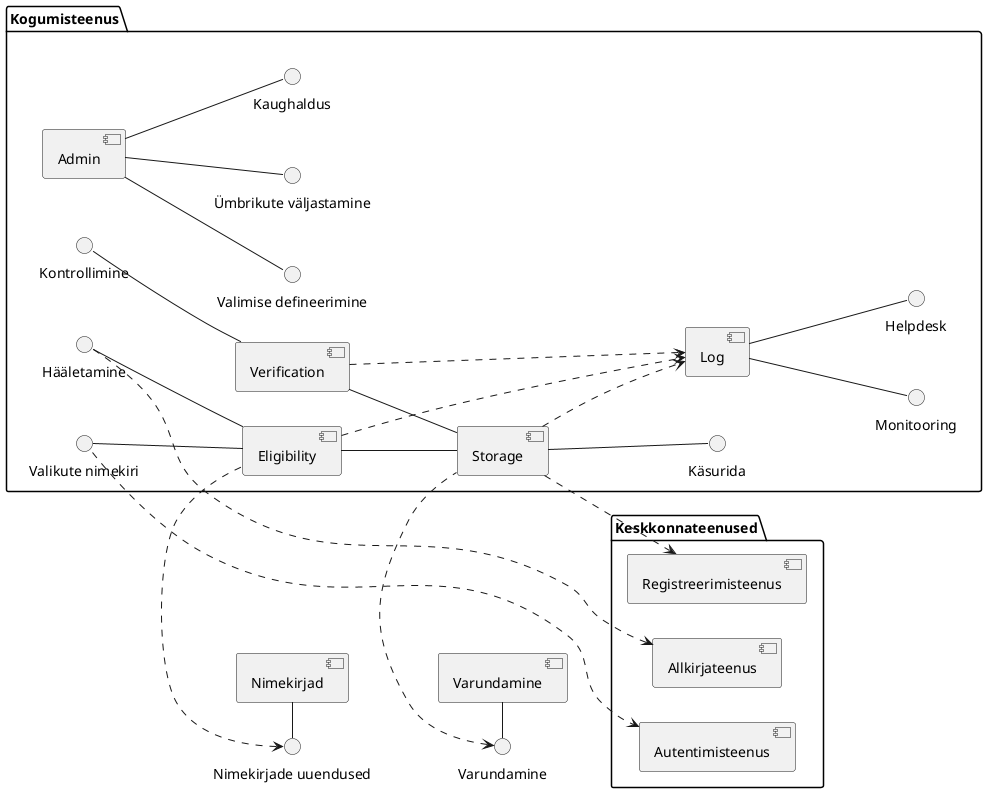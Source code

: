 @startuml

left to right direction

package "Kogumisteenus" {
    [Storage] as collector
    [Log] as log
    [Eligibility] as elig
    [Verification] as verif
    [Admin] as adminc


interface "Valimise defineerimine" as i_define
interface "Ümbrikute väljastamine" as i_export
interface "Hääletamine" as i_vote
interface "Kontrollimine" as i_verify
interface "Valikute nimekiri" as i_cls
interface "Käsurida" as i_localadmin
interface "Kaughaldus" as i_remoteadmin
interface "Monitooring" as i_monitor
interface "Helpdesk" as i_helpdesk



}

elig -- collector
verif -- collector

verif ..> log
elig ..> log
collector ..> log

package "Keskkonnateenused" {
    [Registreerimisteenus] as tsa
    [Autentimisteenus] as auth
    [Allkirjateenus] as sign
}

[Nimekirjad] as voterlist
[Varundamine] as backup


collector ..> tsa

i_vote ..> sign
i_cls ..> auth

interface "Varundamine" as i_backup
interface "Nimekirjade uuendused" as i_voterlist

elig -up- i_cls
elig -up- i_vote
verif -up- i_verify


collector -down- i_localadmin
log -down- i_helpdesk
log -down- i_monitor
adminc -down- i_remoteadmin



adminc -down- i_define
adminc -down- i_export


voterlist -right- i_voterlist
backup -right- i_backup


collector .left.> i_backup
elig .left.> i_voterlist

@enduml

